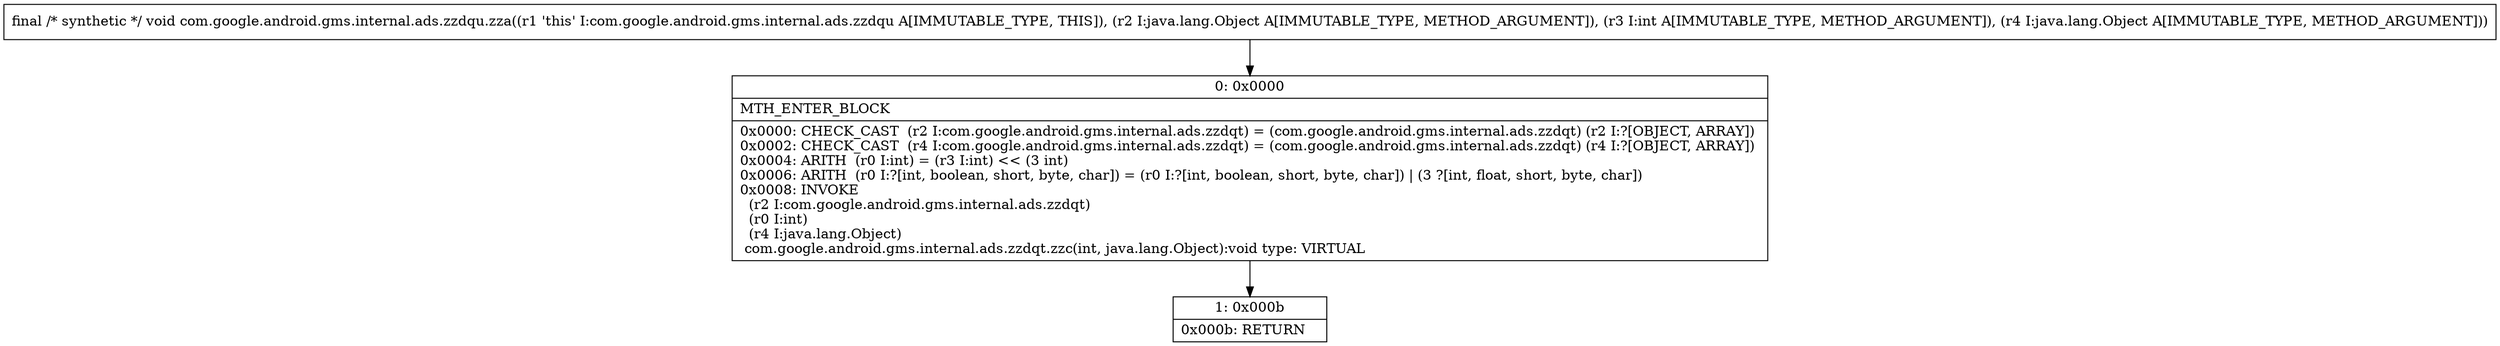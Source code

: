 digraph "CFG forcom.google.android.gms.internal.ads.zzdqu.zza(Ljava\/lang\/Object;ILjava\/lang\/Object;)V" {
Node_0 [shape=record,label="{0\:\ 0x0000|MTH_ENTER_BLOCK\l|0x0000: CHECK_CAST  (r2 I:com.google.android.gms.internal.ads.zzdqt) = (com.google.android.gms.internal.ads.zzdqt) (r2 I:?[OBJECT, ARRAY]) \l0x0002: CHECK_CAST  (r4 I:com.google.android.gms.internal.ads.zzdqt) = (com.google.android.gms.internal.ads.zzdqt) (r4 I:?[OBJECT, ARRAY]) \l0x0004: ARITH  (r0 I:int) = (r3 I:int) \<\< (3 int) \l0x0006: ARITH  (r0 I:?[int, boolean, short, byte, char]) = (r0 I:?[int, boolean, short, byte, char]) \| (3 ?[int, float, short, byte, char]) \l0x0008: INVOKE  \l  (r2 I:com.google.android.gms.internal.ads.zzdqt)\l  (r0 I:int)\l  (r4 I:java.lang.Object)\l com.google.android.gms.internal.ads.zzdqt.zzc(int, java.lang.Object):void type: VIRTUAL \l}"];
Node_1 [shape=record,label="{1\:\ 0x000b|0x000b: RETURN   \l}"];
MethodNode[shape=record,label="{final \/* synthetic *\/ void com.google.android.gms.internal.ads.zzdqu.zza((r1 'this' I:com.google.android.gms.internal.ads.zzdqu A[IMMUTABLE_TYPE, THIS]), (r2 I:java.lang.Object A[IMMUTABLE_TYPE, METHOD_ARGUMENT]), (r3 I:int A[IMMUTABLE_TYPE, METHOD_ARGUMENT]), (r4 I:java.lang.Object A[IMMUTABLE_TYPE, METHOD_ARGUMENT])) }"];
MethodNode -> Node_0;
Node_0 -> Node_1;
}

